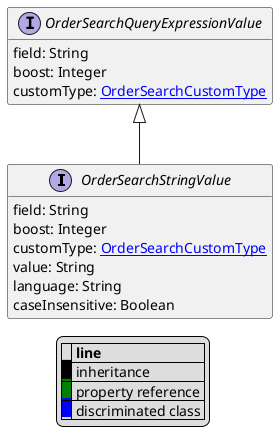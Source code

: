 @startuml

hide empty fields
hide empty methods
legend
|= |= line |
|<back:black>   </back>| inheritance |
|<back:green>   </back>| property reference |
|<back:blue>   </back>| discriminated class |
endlegend
interface OrderSearchStringValue [[OrderSearchStringValue.svg]] extends OrderSearchQueryExpressionValue {
    field: String
    boost: Integer
    customType: [[OrderSearchCustomType.svg OrderSearchCustomType]]
    value: String
    language: String
    caseInsensitive: Boolean
}
interface OrderSearchQueryExpressionValue [[OrderSearchQueryExpressionValue.svg]]  {
    field: String
    boost: Integer
    customType: [[OrderSearchCustomType.svg OrderSearchCustomType]]
}





@enduml
